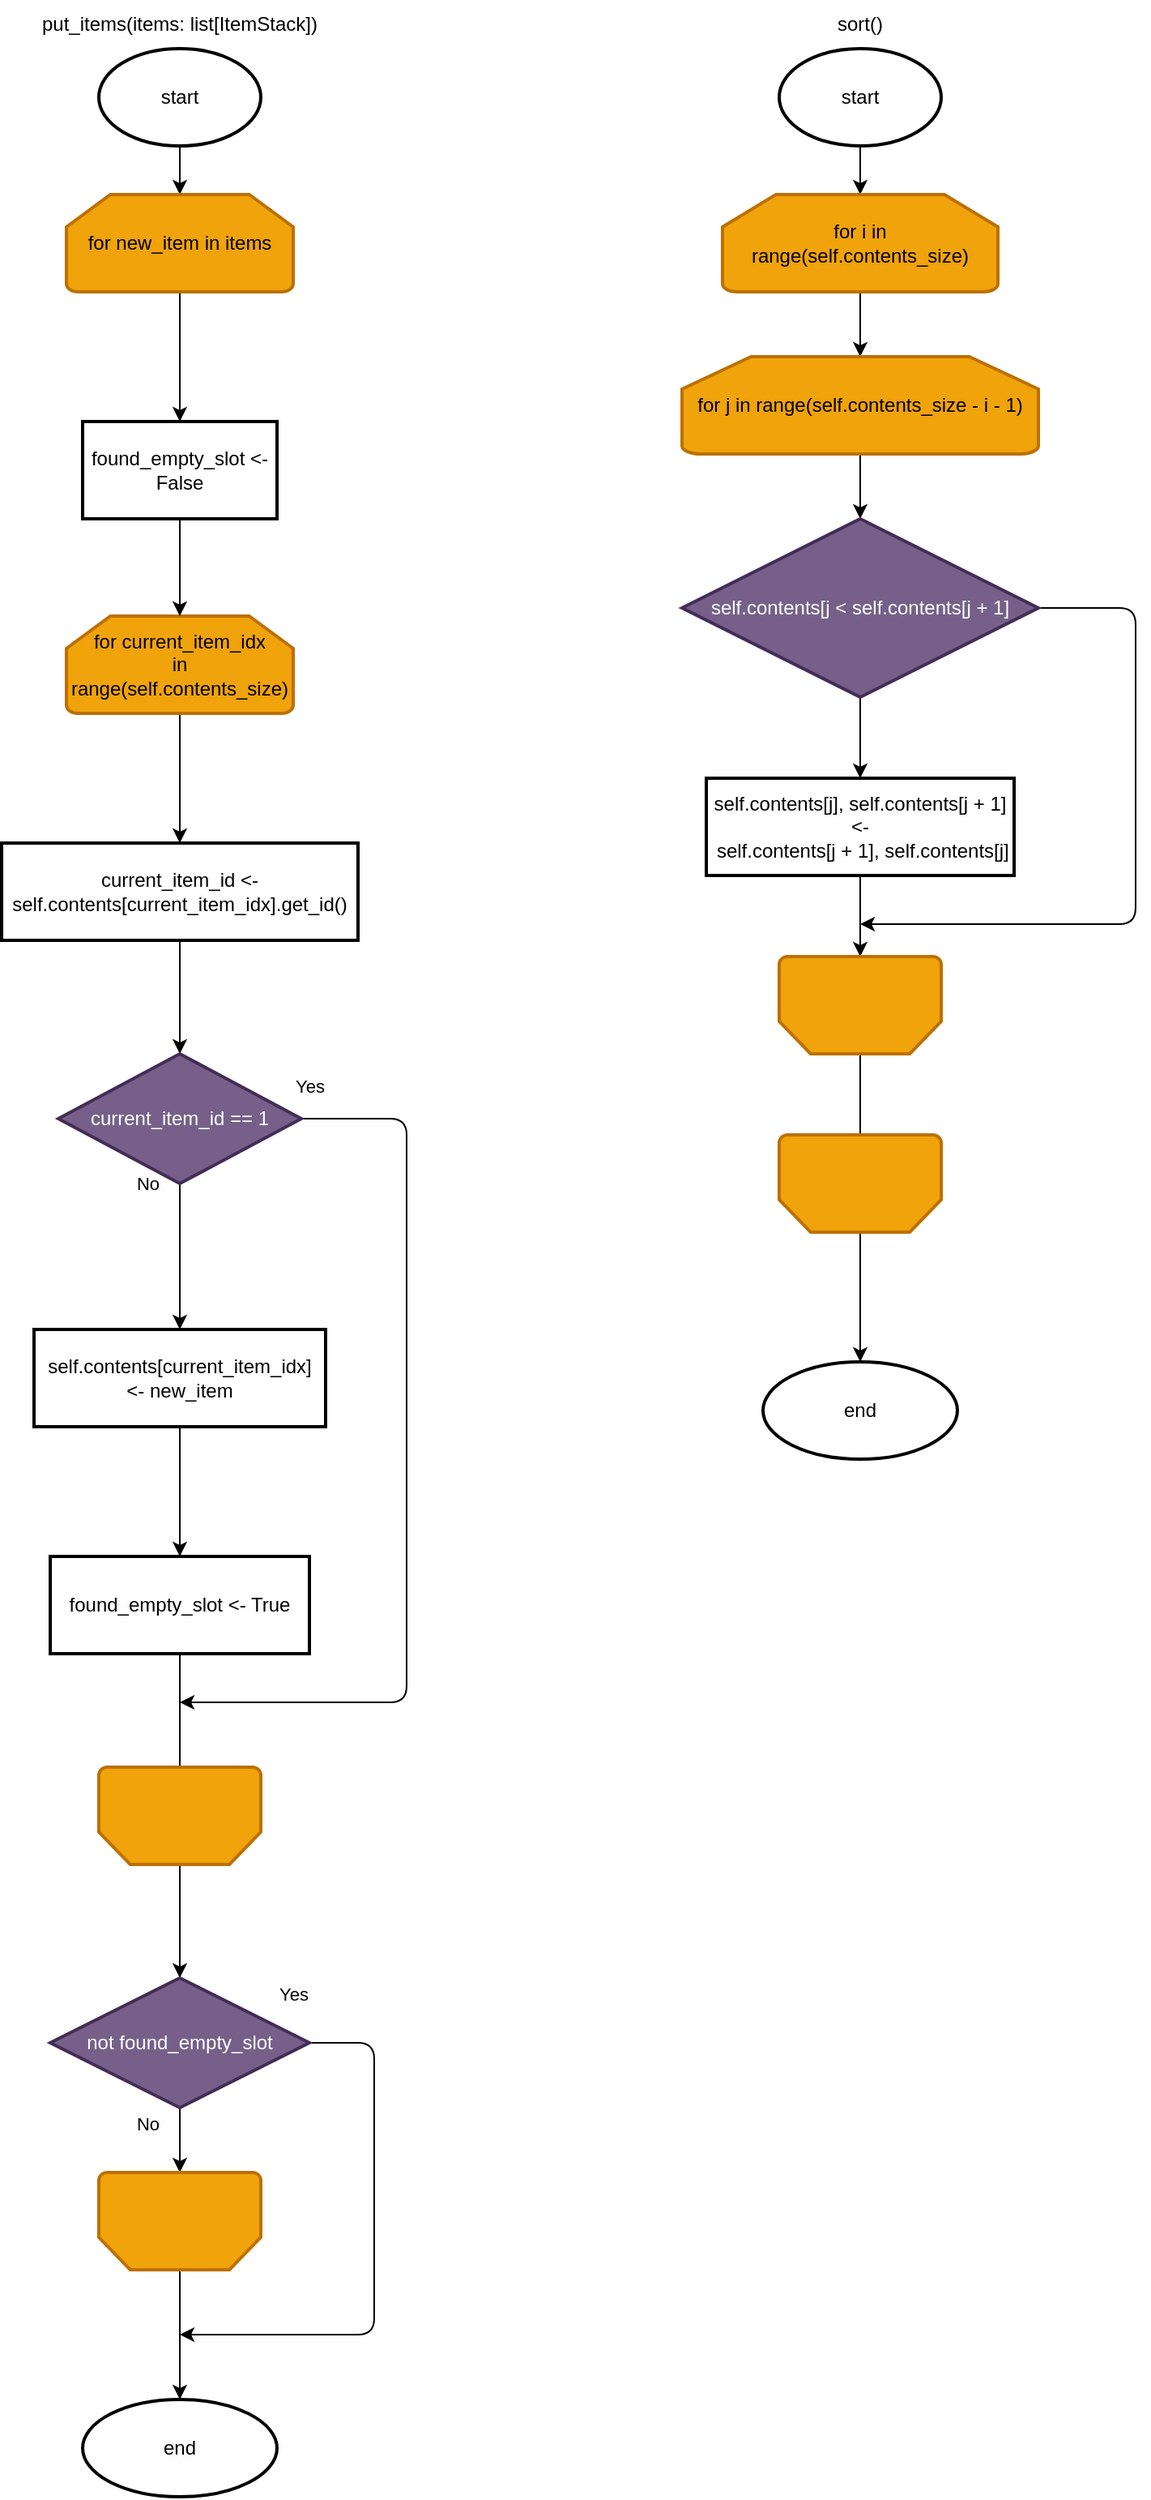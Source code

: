 <mxfile>
    <diagram id="w0V7NFNBufqjU6J19wqj" name="Page-1">
        <mxGraphModel dx="1118" dy="292" grid="1" gridSize="10" guides="1" tooltips="1" connect="1" arrows="1" fold="1" page="1" pageScale="1" pageWidth="850" pageHeight="1100" math="0" shadow="0">
            <root>
                <mxCell id="0"/>
                <mxCell id="1" parent="0"/>
                <mxCell id="24" style="edgeStyle=orthogonalEdgeStyle;html=1;entryX=0.5;entryY=0;entryDx=0;entryDy=0;entryPerimeter=0;" parent="1" source="2" target="23" edge="1">
                    <mxGeometry relative="1" as="geometry"/>
                </mxCell>
                <mxCell id="2" value="start" style="strokeWidth=2;html=1;shape=mxgraph.flowchart.start_1;whiteSpace=wrap;" parent="1" vertex="1">
                    <mxGeometry x="80" y="80" width="100" height="60" as="geometry"/>
                </mxCell>
                <mxCell id="3" value="put_items(items: list[ItemStack])" style="text;html=1;strokeColor=none;fillColor=none;align=center;verticalAlign=middle;whiteSpace=wrap;rounded=0;" parent="1" vertex="1">
                    <mxGeometry x="35" y="50" width="190" height="30" as="geometry"/>
                </mxCell>
                <mxCell id="4" value="sort()" style="text;html=1;strokeColor=none;fillColor=none;align=center;verticalAlign=middle;whiteSpace=wrap;rounded=0;" parent="1" vertex="1">
                    <mxGeometry x="520" y="50" width="60" height="30" as="geometry"/>
                </mxCell>
                <mxCell id="9" style="edgeStyle=none;html=1;entryX=0.5;entryY=0;entryDx=0;entryDy=0;entryPerimeter=0;" parent="1" source="5" target="6" edge="1">
                    <mxGeometry relative="1" as="geometry"/>
                </mxCell>
                <mxCell id="5" value="start" style="strokeWidth=2;html=1;shape=mxgraph.flowchart.start_1;whiteSpace=wrap;" parent="1" vertex="1">
                    <mxGeometry x="500" y="80" width="100" height="60" as="geometry"/>
                </mxCell>
                <mxCell id="11" style="edgeStyle=none;html=1;entryX=0.5;entryY=0;entryDx=0;entryDy=0;entryPerimeter=0;" parent="1" source="6" target="10" edge="1">
                    <mxGeometry relative="1" as="geometry"/>
                </mxCell>
                <mxCell id="6" value="for i in range(self.contents_size)" style="strokeWidth=2;html=1;shape=mxgraph.flowchart.loop_limit;whiteSpace=wrap;fillColor=#f0a30a;fontColor=#000000;strokeColor=#BD7000;" parent="1" vertex="1">
                    <mxGeometry x="465" y="170" width="170" height="60" as="geometry"/>
                </mxCell>
                <mxCell id="13" value="" style="edgeStyle=none;html=1;" parent="1" source="10" target="12" edge="1">
                    <mxGeometry relative="1" as="geometry"/>
                </mxCell>
                <mxCell id="10" value="for j in range(self.contents_size - i - 1)" style="strokeWidth=2;html=1;shape=mxgraph.flowchart.loop_limit;whiteSpace=wrap;fillColor=#f0a30a;fontColor=#000000;strokeColor=#BD7000;" parent="1" vertex="1">
                    <mxGeometry x="440" y="270" width="220" height="60" as="geometry"/>
                </mxCell>
                <mxCell id="15" value="" style="edgeStyle=none;html=1;" parent="1" source="12" target="14" edge="1">
                    <mxGeometry relative="1" as="geometry"/>
                </mxCell>
                <mxCell id="20" style="edgeStyle=orthogonalEdgeStyle;html=1;" parent="1" source="12" edge="1">
                    <mxGeometry relative="1" as="geometry">
                        <mxPoint x="550" y="620" as="targetPoint"/>
                        <Array as="points">
                            <mxPoint x="720" y="425"/>
                        </Array>
                    </mxGeometry>
                </mxCell>
                <mxCell id="12" value="self.contents[j &amp;lt; self.contents[j + 1]" style="rhombus;whiteSpace=wrap;html=1;strokeWidth=2;fillColor=#76608a;fontColor=#ffffff;strokeColor=#432D57;" parent="1" vertex="1">
                    <mxGeometry x="440" y="370" width="220" height="110" as="geometry"/>
                </mxCell>
                <mxCell id="17" style="edgeStyle=none;html=1;entryX=0.5;entryY=1;entryDx=0;entryDy=0;entryPerimeter=0;" parent="1" source="14" target="16" edge="1">
                    <mxGeometry relative="1" as="geometry"/>
                </mxCell>
                <mxCell id="14" value="self.contents[j], self.contents[j + 1] &amp;lt;-&lt;br&gt;&amp;nbsp;self.contents[j + 1], self.contents[j]" style="whiteSpace=wrap;html=1;strokeWidth=2;" parent="1" vertex="1">
                    <mxGeometry x="455" y="530" width="190" height="60" as="geometry"/>
                </mxCell>
                <mxCell id="19" style="edgeStyle=none;html=1;entryX=0.5;entryY=0;entryDx=0;entryDy=0;entryPerimeter=0;" parent="1" source="16" target="18" edge="1">
                    <mxGeometry relative="1" as="geometry"/>
                </mxCell>
                <mxCell id="16" value="" style="strokeWidth=2;html=1;shape=mxgraph.flowchart.loop_limit;whiteSpace=wrap;rotation=-180;fillColor=#f0a30a;fontColor=#000000;strokeColor=#BD7000;" parent="1" vertex="1">
                    <mxGeometry x="500" y="640" width="100" height="60" as="geometry"/>
                </mxCell>
                <mxCell id="22" value="" style="edgeStyle=orthogonalEdgeStyle;html=1;" parent="1" source="18" target="21" edge="1">
                    <mxGeometry relative="1" as="geometry"/>
                </mxCell>
                <mxCell id="18" value="" style="strokeWidth=2;html=1;shape=mxgraph.flowchart.loop_limit;whiteSpace=wrap;rotation=-180;fillColor=#f0a30a;fontColor=#000000;strokeColor=#BD7000;" parent="1" vertex="1">
                    <mxGeometry x="500" y="750" width="100" height="60" as="geometry"/>
                </mxCell>
                <mxCell id="21" value="end" style="ellipse;whiteSpace=wrap;html=1;strokeWidth=2;" parent="1" vertex="1">
                    <mxGeometry x="490" y="890" width="120" height="60" as="geometry"/>
                </mxCell>
                <mxCell id="28" value="" style="edgeStyle=orthogonalEdgeStyle;html=1;" parent="1" source="23" target="27" edge="1">
                    <mxGeometry relative="1" as="geometry"/>
                </mxCell>
                <mxCell id="23" value="for new_item in items" style="strokeWidth=2;html=1;shape=mxgraph.flowchart.loop_limit;whiteSpace=wrap;fillColor=#f0a30a;fontColor=#000000;strokeColor=#BD7000;" parent="1" vertex="1">
                    <mxGeometry x="60" y="170" width="140" height="60" as="geometry"/>
                </mxCell>
                <mxCell id="35" value="" style="edgeStyle=orthogonalEdgeStyle;html=1;" parent="1" source="25" target="34" edge="1">
                    <mxGeometry relative="1" as="geometry"/>
                </mxCell>
                <mxCell id="25" value="for current_item_idx&lt;br&gt;in range(self.contents_size)" style="strokeWidth=2;html=1;shape=mxgraph.flowchart.loop_limit;whiteSpace=wrap;fillColor=#f0a30a;fontColor=#000000;strokeColor=#BD7000;" parent="1" vertex="1">
                    <mxGeometry x="60" y="430" width="140" height="60" as="geometry"/>
                </mxCell>
                <mxCell id="29" style="edgeStyle=orthogonalEdgeStyle;html=1;entryX=0.5;entryY=0;entryDx=0;entryDy=0;entryPerimeter=0;" parent="1" source="27" target="25" edge="1">
                    <mxGeometry relative="1" as="geometry"/>
                </mxCell>
                <mxCell id="27" value="found_empty_slot &amp;lt;- False" style="whiteSpace=wrap;html=1;strokeWidth=2;" parent="1" vertex="1">
                    <mxGeometry x="70" y="310" width="120" height="60" as="geometry"/>
                </mxCell>
                <mxCell id="37" value="" style="edgeStyle=orthogonalEdgeStyle;html=1;" parent="1" source="34" target="36" edge="1">
                    <mxGeometry relative="1" as="geometry"/>
                </mxCell>
                <mxCell id="34" value="current_item_id &amp;lt;-&lt;br&gt;self.contents[current_item_idx].get_id()" style="whiteSpace=wrap;html=1;strokeWidth=2;" parent="1" vertex="1">
                    <mxGeometry x="20" y="570" width="220" height="60" as="geometry"/>
                </mxCell>
                <mxCell id="39" value="No" style="edgeStyle=orthogonalEdgeStyle;html=1;" parent="1" source="36" target="38" edge="1">
                    <mxGeometry x="-1" y="-20" relative="1" as="geometry">
                        <mxPoint as="offset"/>
                    </mxGeometry>
                </mxCell>
                <mxCell id="44" value="Yes" style="edgeStyle=orthogonalEdgeStyle;html=1;" edge="1" parent="1" source="36">
                    <mxGeometry x="-0.982" y="20" relative="1" as="geometry">
                        <mxPoint x="130" y="1100" as="targetPoint"/>
                        <Array as="points">
                            <mxPoint x="270" y="740"/>
                        </Array>
                        <mxPoint as="offset"/>
                    </mxGeometry>
                </mxCell>
                <mxCell id="36" value="current_item_id == 1" style="rhombus;whiteSpace=wrap;html=1;strokeWidth=2;fillColor=#76608a;fontColor=#ffffff;strokeColor=#432D57;" parent="1" vertex="1">
                    <mxGeometry x="55" y="700" width="150" height="80" as="geometry"/>
                </mxCell>
                <mxCell id="41" value="" style="edgeStyle=orthogonalEdgeStyle;html=1;" parent="1" source="38" target="40" edge="1">
                    <mxGeometry relative="1" as="geometry"/>
                </mxCell>
                <mxCell id="38" value="self.contents[current_item_idx]&lt;br&gt;&amp;lt;- new_item" style="whiteSpace=wrap;html=1;strokeWidth=2;" parent="1" vertex="1">
                    <mxGeometry x="40" y="870" width="180" height="60" as="geometry"/>
                </mxCell>
                <mxCell id="43" style="edgeStyle=none;html=1;entryX=0.5;entryY=0;entryDx=0;entryDy=0;entryPerimeter=0;" edge="1" parent="1" source="40" target="42">
                    <mxGeometry relative="1" as="geometry"/>
                </mxCell>
                <mxCell id="40" value="found_empty_slot &amp;lt;- True" style="whiteSpace=wrap;html=1;strokeWidth=2;" parent="1" vertex="1">
                    <mxGeometry x="50" y="1010" width="160" height="60" as="geometry"/>
                </mxCell>
                <mxCell id="46" value="" style="edgeStyle=orthogonalEdgeStyle;html=1;" edge="1" parent="1" source="42" target="45">
                    <mxGeometry relative="1" as="geometry"/>
                </mxCell>
                <mxCell id="42" value="" style="strokeWidth=2;html=1;shape=mxgraph.flowchart.loop_limit;whiteSpace=wrap;rotation=-180;fillColor=#f0a30a;fontColor=#000000;strokeColor=#BD7000;" vertex="1" parent="1">
                    <mxGeometry x="80" y="1140" width="100" height="60" as="geometry"/>
                </mxCell>
                <mxCell id="48" value="Yes" style="edgeStyle=orthogonalEdgeStyle;html=1;" edge="1" parent="1" source="45">
                    <mxGeometry x="-1" y="32" relative="1" as="geometry">
                        <mxPoint x="130" y="1490" as="targetPoint"/>
                        <Array as="points">
                            <mxPoint x="250" y="1310"/>
                        </Array>
                        <mxPoint x="-10" y="2" as="offset"/>
                    </mxGeometry>
                </mxCell>
                <mxCell id="50" value="No" style="edgeStyle=orthogonalEdgeStyle;html=1;entryX=0.5;entryY=1;entryDx=0;entryDy=0;entryPerimeter=0;" edge="1" parent="1" source="45" target="49">
                    <mxGeometry x="-0.5" y="-20" relative="1" as="geometry">
                        <Array as="points">
                            <mxPoint x="130" y="1370"/>
                            <mxPoint x="130" y="1370"/>
                        </Array>
                        <mxPoint as="offset"/>
                    </mxGeometry>
                </mxCell>
                <mxCell id="45" value="not found_empty_slot" style="rhombus;whiteSpace=wrap;html=1;strokeWidth=2;fillColor=#76608a;fontColor=#ffffff;strokeColor=#432D57;" vertex="1" parent="1">
                    <mxGeometry x="50" y="1270" width="160" height="80" as="geometry"/>
                </mxCell>
                <mxCell id="52" value="" style="edgeStyle=orthogonalEdgeStyle;html=1;" edge="1" parent="1" source="49" target="51">
                    <mxGeometry relative="1" as="geometry"/>
                </mxCell>
                <mxCell id="49" value="" style="strokeWidth=2;html=1;shape=mxgraph.flowchart.loop_limit;whiteSpace=wrap;rotation=-180;fillColor=#f0a30a;fontColor=#000000;strokeColor=#BD7000;" vertex="1" parent="1">
                    <mxGeometry x="80" y="1390" width="100" height="60" as="geometry"/>
                </mxCell>
                <mxCell id="51" value="end" style="ellipse;whiteSpace=wrap;html=1;strokeWidth=2;" vertex="1" parent="1">
                    <mxGeometry x="70" y="1530" width="120" height="60" as="geometry"/>
                </mxCell>
            </root>
        </mxGraphModel>
    </diagram>
</mxfile>